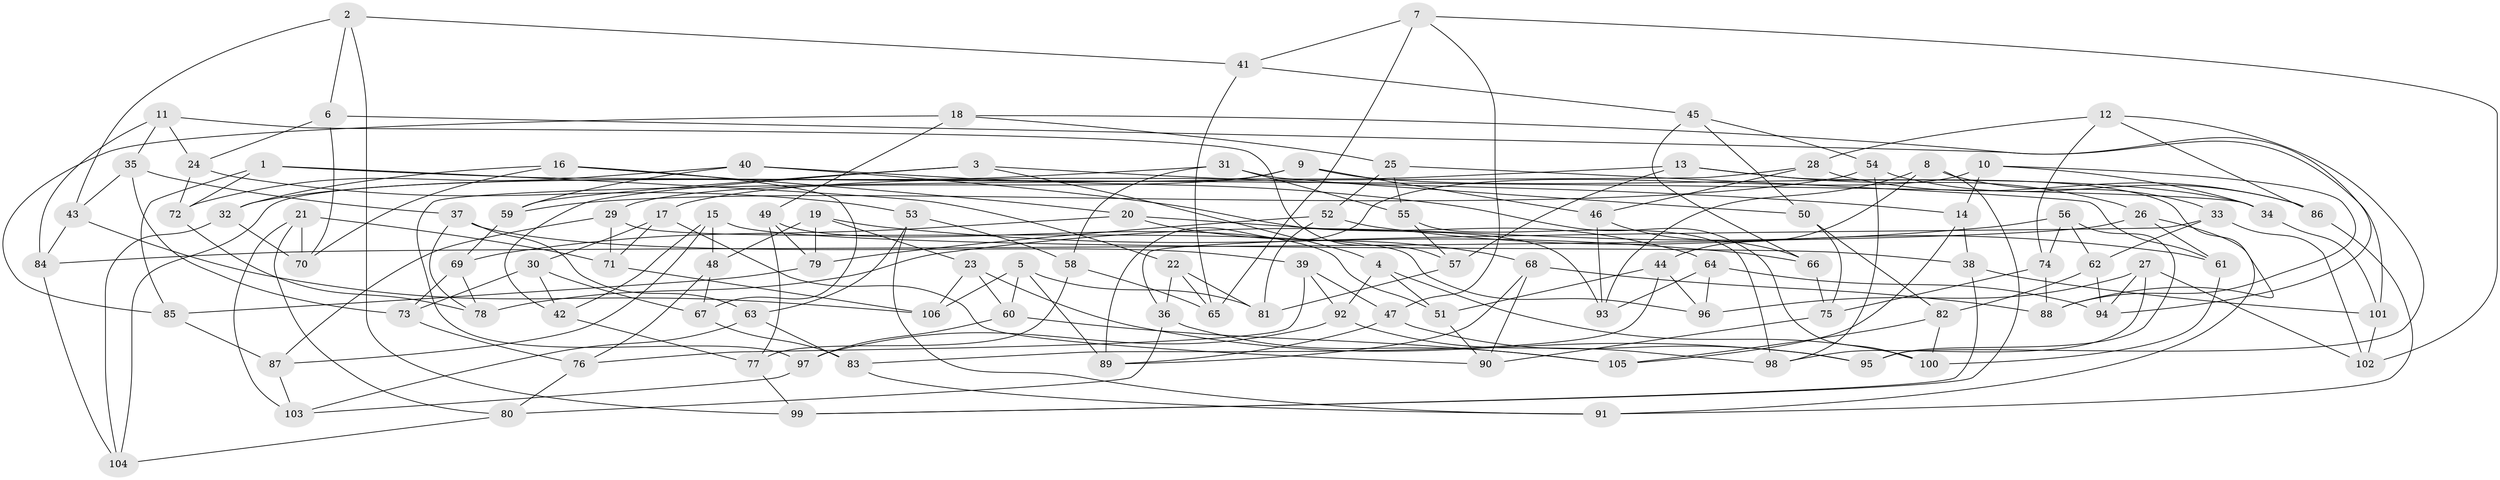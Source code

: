 // coarse degree distribution, {9: 0.15625, 8: 0.25, 7: 0.21875, 6: 0.21875, 5: 0.125, 10: 0.03125}
// Generated by graph-tools (version 1.1) at 2025/38/03/04/25 23:38:18]
// undirected, 106 vertices, 212 edges
graph export_dot {
  node [color=gray90,style=filled];
  1;
  2;
  3;
  4;
  5;
  6;
  7;
  8;
  9;
  10;
  11;
  12;
  13;
  14;
  15;
  16;
  17;
  18;
  19;
  20;
  21;
  22;
  23;
  24;
  25;
  26;
  27;
  28;
  29;
  30;
  31;
  32;
  33;
  34;
  35;
  36;
  37;
  38;
  39;
  40;
  41;
  42;
  43;
  44;
  45;
  46;
  47;
  48;
  49;
  50;
  51;
  52;
  53;
  54;
  55;
  56;
  57;
  58;
  59;
  60;
  61;
  62;
  63;
  64;
  65;
  66;
  67;
  68;
  69;
  70;
  71;
  72;
  73;
  74;
  75;
  76;
  77;
  78;
  79;
  80;
  81;
  82;
  83;
  84;
  85;
  86;
  87;
  88;
  89;
  90;
  91;
  92;
  93;
  94;
  95;
  96;
  97;
  98;
  99;
  100;
  101;
  102;
  103;
  104;
  105;
  106;
  1 -- 34;
  1 -- 72;
  1 -- 85;
  1 -- 22;
  2 -- 41;
  2 -- 99;
  2 -- 43;
  2 -- 6;
  3 -- 42;
  3 -- 4;
  3 -- 59;
  3 -- 14;
  4 -- 92;
  4 -- 100;
  4 -- 51;
  5 -- 60;
  5 -- 89;
  5 -- 81;
  5 -- 106;
  6 -- 70;
  6 -- 24;
  6 -- 101;
  7 -- 47;
  7 -- 65;
  7 -- 102;
  7 -- 41;
  8 -- 44;
  8 -- 33;
  8 -- 93;
  8 -- 99;
  9 -- 34;
  9 -- 29;
  9 -- 46;
  9 -- 104;
  10 -- 14;
  10 -- 34;
  10 -- 88;
  10 -- 89;
  11 -- 24;
  11 -- 84;
  11 -- 35;
  11 -- 57;
  12 -- 95;
  12 -- 28;
  12 -- 86;
  12 -- 74;
  13 -- 88;
  13 -- 26;
  13 -- 57;
  13 -- 17;
  14 -- 38;
  14 -- 105;
  15 -- 38;
  15 -- 87;
  15 -- 42;
  15 -- 48;
  16 -- 70;
  16 -- 32;
  16 -- 20;
  16 -- 67;
  17 -- 90;
  17 -- 71;
  17 -- 30;
  18 -- 25;
  18 -- 49;
  18 -- 85;
  18 -- 94;
  19 -- 23;
  19 -- 48;
  19 -- 66;
  19 -- 79;
  20 -- 69;
  20 -- 64;
  20 -- 68;
  21 -- 103;
  21 -- 71;
  21 -- 70;
  21 -- 80;
  22 -- 65;
  22 -- 81;
  22 -- 36;
  23 -- 60;
  23 -- 106;
  23 -- 95;
  24 -- 53;
  24 -- 72;
  25 -- 55;
  25 -- 61;
  25 -- 52;
  26 -- 61;
  26 -- 91;
  26 -- 84;
  27 -- 96;
  27 -- 102;
  27 -- 94;
  27 -- 98;
  28 -- 46;
  28 -- 86;
  28 -- 97;
  29 -- 71;
  29 -- 87;
  29 -- 96;
  30 -- 73;
  30 -- 67;
  30 -- 42;
  31 -- 32;
  31 -- 55;
  31 -- 50;
  31 -- 58;
  32 -- 104;
  32 -- 70;
  33 -- 102;
  33 -- 36;
  33 -- 62;
  34 -- 101;
  35 -- 73;
  35 -- 43;
  35 -- 37;
  36 -- 105;
  36 -- 80;
  37 -- 39;
  37 -- 78;
  37 -- 63;
  38 -- 99;
  38 -- 101;
  39 -- 76;
  39 -- 47;
  39 -- 92;
  40 -- 59;
  40 -- 93;
  40 -- 100;
  40 -- 72;
  41 -- 65;
  41 -- 45;
  42 -- 77;
  43 -- 106;
  43 -- 84;
  44 -- 51;
  44 -- 83;
  44 -- 96;
  45 -- 50;
  45 -- 66;
  45 -- 54;
  46 -- 93;
  46 -- 66;
  47 -- 95;
  47 -- 89;
  48 -- 76;
  48 -- 67;
  49 -- 77;
  49 -- 51;
  49 -- 79;
  50 -- 82;
  50 -- 75;
  51 -- 90;
  52 -- 81;
  52 -- 61;
  52 -- 79;
  53 -- 91;
  53 -- 63;
  53 -- 58;
  54 -- 98;
  54 -- 59;
  54 -- 86;
  55 -- 98;
  55 -- 57;
  56 -- 62;
  56 -- 95;
  56 -- 78;
  56 -- 74;
  57 -- 81;
  58 -- 77;
  58 -- 65;
  59 -- 69;
  60 -- 105;
  60 -- 97;
  61 -- 100;
  62 -- 82;
  62 -- 94;
  63 -- 103;
  63 -- 83;
  64 -- 94;
  64 -- 96;
  64 -- 93;
  66 -- 75;
  67 -- 83;
  68 -- 90;
  68 -- 89;
  68 -- 88;
  69 -- 73;
  69 -- 78;
  71 -- 106;
  72 -- 78;
  73 -- 76;
  74 -- 75;
  74 -- 88;
  75 -- 90;
  76 -- 80;
  77 -- 99;
  79 -- 85;
  80 -- 104;
  82 -- 100;
  82 -- 105;
  83 -- 91;
  84 -- 104;
  85 -- 87;
  86 -- 91;
  87 -- 103;
  92 -- 98;
  92 -- 97;
  97 -- 103;
  101 -- 102;
}
